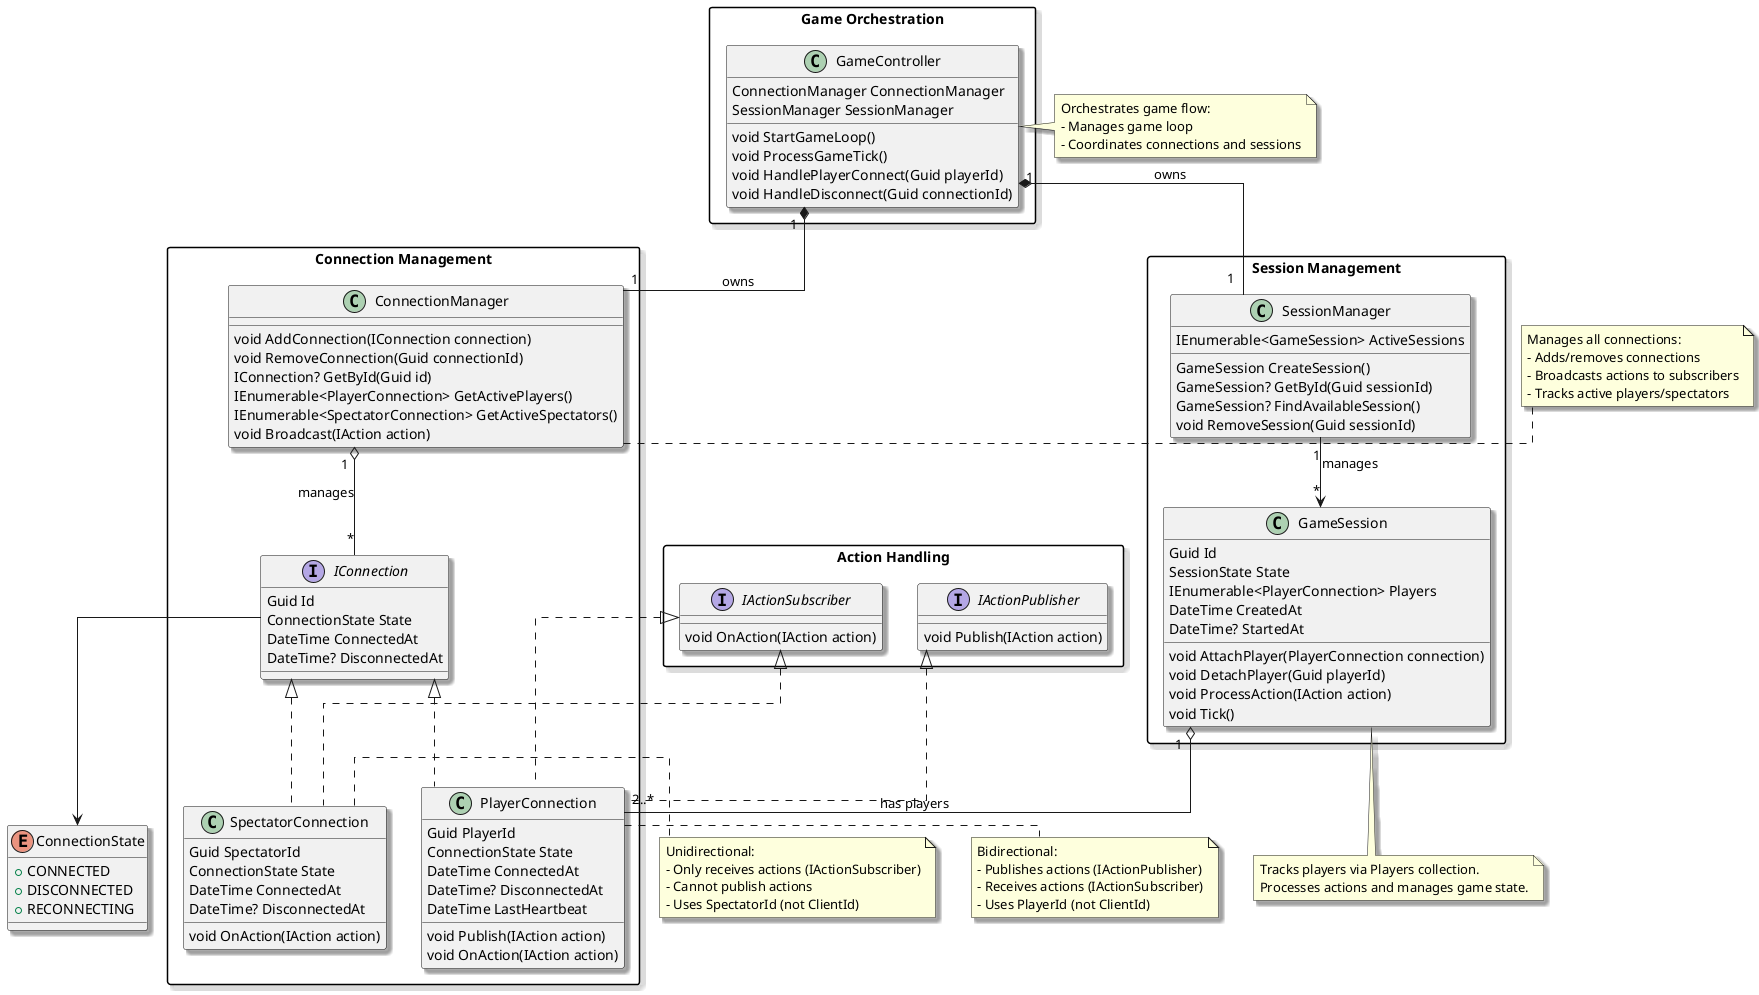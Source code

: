 @startuml MazeRunner-Network
'
' Overview: Balanced architecture for connections and action handling
' IConnection: common interface for all connections
' PlayerConnection: bidirectional (publish + subscribe)
' SpectatorConnection: unidirectional (subscribe only)
' ConnectionManager: manages connections and broadcasts actions
' GameController: orchestrates game flow
'
skinparam packageStyle rectangle
skinparam shadowing true
skinparam linetype ortho
skinparam defaultFontName Arial

enum ConnectionState {
    + CONNECTED
    + DISCONNECTED
    + RECONNECTING
}

package "Action Handling" {
    interface IActionPublisher {
        void Publish(IAction action)
    }
    
    interface IActionSubscriber {
        void OnAction(IAction action)
    }
}

package "Connection Management" {
    interface IConnection {
        Guid Id
        ConnectionState State
        DateTime ConnectedAt
        DateTime? DisconnectedAt
    }
    
    class PlayerConnection {
        Guid PlayerId
        ConnectionState State
        DateTime ConnectedAt
        DateTime? DisconnectedAt
        DateTime LastHeartbeat
        
        void Publish(IAction action)
        void OnAction(IAction action)
    }

    class SpectatorConnection {
        Guid SpectatorId
        ConnectionState State
        DateTime ConnectedAt
        DateTime? DisconnectedAt
        
        void OnAction(IAction action)
    }
    
    class ConnectionManager {
        void AddConnection(IConnection connection)
        void RemoveConnection(Guid connectionId)
        IConnection? GetById(Guid id)
        IEnumerable<PlayerConnection> GetActivePlayers()
        IEnumerable<SpectatorConnection> GetActiveSpectators()
        void Broadcast(IAction action)
    }
}

package "Session Management" {
    class GameSession {
        Guid Id
        SessionState State
        IEnumerable<PlayerConnection> Players
        DateTime CreatedAt
        DateTime? StartedAt
        
        void AttachPlayer(PlayerConnection connection)
        void DetachPlayer(Guid playerId)
        void ProcessAction(IAction action)
        void Tick()
    }
    
    class SessionManager {
        IEnumerable<GameSession> ActiveSessions
        
        GameSession CreateSession()
        GameSession? GetById(Guid sessionId)
        GameSession? FindAvailableSession()
        void RemoveSession(Guid sessionId)
    }
}

package "Game Orchestration" {
    class GameController {
        ConnectionManager ConnectionManager
        SessionManager SessionManager
        
        void StartGameLoop()
        void ProcessGameTick()
        void HandlePlayerConnect(Guid playerId)
        void HandleDisconnect(Guid connectionId)
    }
}

' ===== Interface Implementations =====
IConnection <|.. PlayerConnection
IConnection <|.. SpectatorConnection
IActionPublisher <|.. PlayerConnection
IActionSubscriber <|.. PlayerConnection
IActionSubscriber <|.. SpectatorConnection

' ===== Composition & Ownership =====
GameController "1" *-- "1" ConnectionManager : owns
GameController "1" *-- "1" SessionManager : owns

ConnectionManager "1" o-- "*" IConnection : manages
SessionManager "1" --> "*" GameSession : manages
GameSession "1" o-- "2..*" PlayerConnection : has players

' ===== Connection States =====
IConnection --> ConnectionState

' ===== Notes =====
note right of GameController
  Orchestrates game flow:
  - Manages game loop
  - Coordinates connections and sessions
end note

note right of ConnectionManager
  Manages all connections:
  - Adds/removes connections
  - Broadcasts actions to subscribers
  - Tracks active players/spectators
end note

note right of PlayerConnection
  Bidirectional:
  - Publishes actions (IActionPublisher)
  - Receives actions (IActionSubscriber)
  - Uses PlayerId (not ClientId)
end note

note right of SpectatorConnection
  Unidirectional:
  - Only receives actions (IActionSubscriber)
  - Cannot publish actions
  - Uses SpectatorId (not ClientId)
end note

note bottom of GameSession
  Tracks players via Players collection.
  Processes actions and manages game state.
end note

@enduml